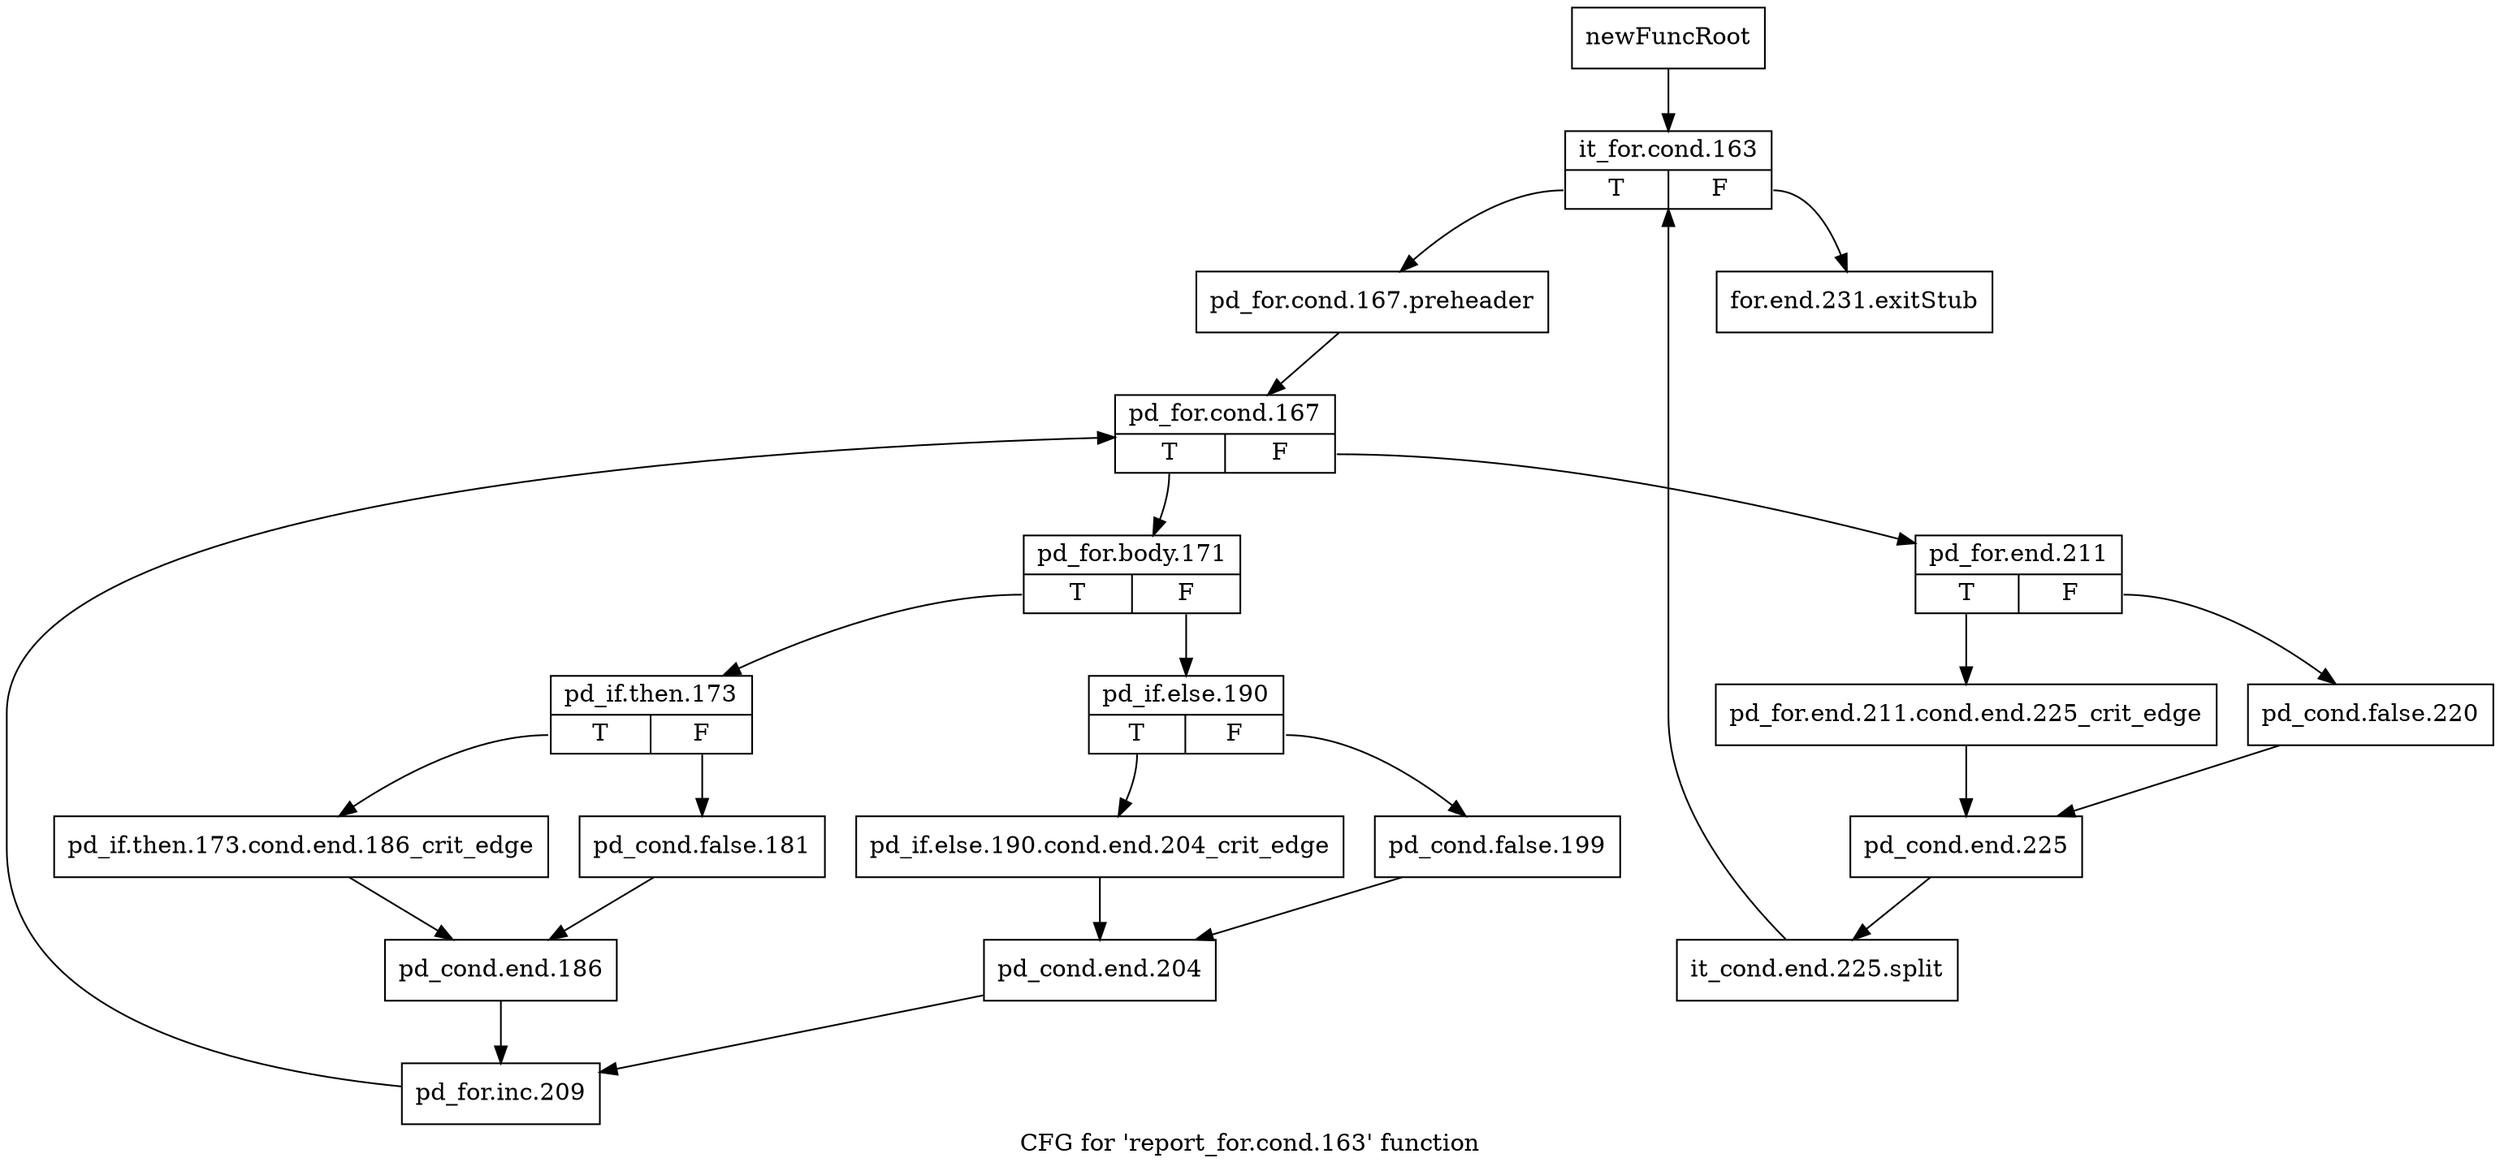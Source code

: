 digraph "CFG for 'report_for.cond.163' function" {
	label="CFG for 'report_for.cond.163' function";

	Node0x2272e60 [shape=record,label="{newFuncRoot}"];
	Node0x2272e60 -> Node0x2273300;
	Node0x226c8b0 [shape=record,label="{for.end.231.exitStub}"];
	Node0x2273300 [shape=record,label="{it_for.cond.163|{<s0>T|<s1>F}}"];
	Node0x2273300:s0 -> Node0x2273350;
	Node0x2273300:s1 -> Node0x226c8b0;
	Node0x2273350 [shape=record,label="{pd_for.cond.167.preheader}"];
	Node0x2273350 -> Node0x22733a0;
	Node0x22733a0 [shape=record,label="{pd_for.cond.167|{<s0>T|<s1>F}}"];
	Node0x22733a0:s0 -> Node0x2273530;
	Node0x22733a0:s1 -> Node0x22733f0;
	Node0x22733f0 [shape=record,label="{pd_for.end.211|{<s0>T|<s1>F}}"];
	Node0x22733f0:s0 -> Node0x2273490;
	Node0x22733f0:s1 -> Node0x2273440;
	Node0x2273440 [shape=record,label="{pd_cond.false.220}"];
	Node0x2273440 -> Node0x22734e0;
	Node0x2273490 [shape=record,label="{pd_for.end.211.cond.end.225_crit_edge}"];
	Node0x2273490 -> Node0x22734e0;
	Node0x22734e0 [shape=record,label="{pd_cond.end.225}"];
	Node0x22734e0 -> Node0x34f76e0;
	Node0x34f76e0 [shape=record,label="{it_cond.end.225.split}"];
	Node0x34f76e0 -> Node0x2273300;
	Node0x2273530 [shape=record,label="{pd_for.body.171|{<s0>T|<s1>F}}"];
	Node0x2273530:s0 -> Node0x22736c0;
	Node0x2273530:s1 -> Node0x2273580;
	Node0x2273580 [shape=record,label="{pd_if.else.190|{<s0>T|<s1>F}}"];
	Node0x2273580:s0 -> Node0x2273620;
	Node0x2273580:s1 -> Node0x22735d0;
	Node0x22735d0 [shape=record,label="{pd_cond.false.199}"];
	Node0x22735d0 -> Node0x2273670;
	Node0x2273620 [shape=record,label="{pd_if.else.190.cond.end.204_crit_edge}"];
	Node0x2273620 -> Node0x2273670;
	Node0x2273670 [shape=record,label="{pd_cond.end.204}"];
	Node0x2273670 -> Node0x2273800;
	Node0x22736c0 [shape=record,label="{pd_if.then.173|{<s0>T|<s1>F}}"];
	Node0x22736c0:s0 -> Node0x2273760;
	Node0x22736c0:s1 -> Node0x2273710;
	Node0x2273710 [shape=record,label="{pd_cond.false.181}"];
	Node0x2273710 -> Node0x22737b0;
	Node0x2273760 [shape=record,label="{pd_if.then.173.cond.end.186_crit_edge}"];
	Node0x2273760 -> Node0x22737b0;
	Node0x22737b0 [shape=record,label="{pd_cond.end.186}"];
	Node0x22737b0 -> Node0x2273800;
	Node0x2273800 [shape=record,label="{pd_for.inc.209}"];
	Node0x2273800 -> Node0x22733a0;
}
